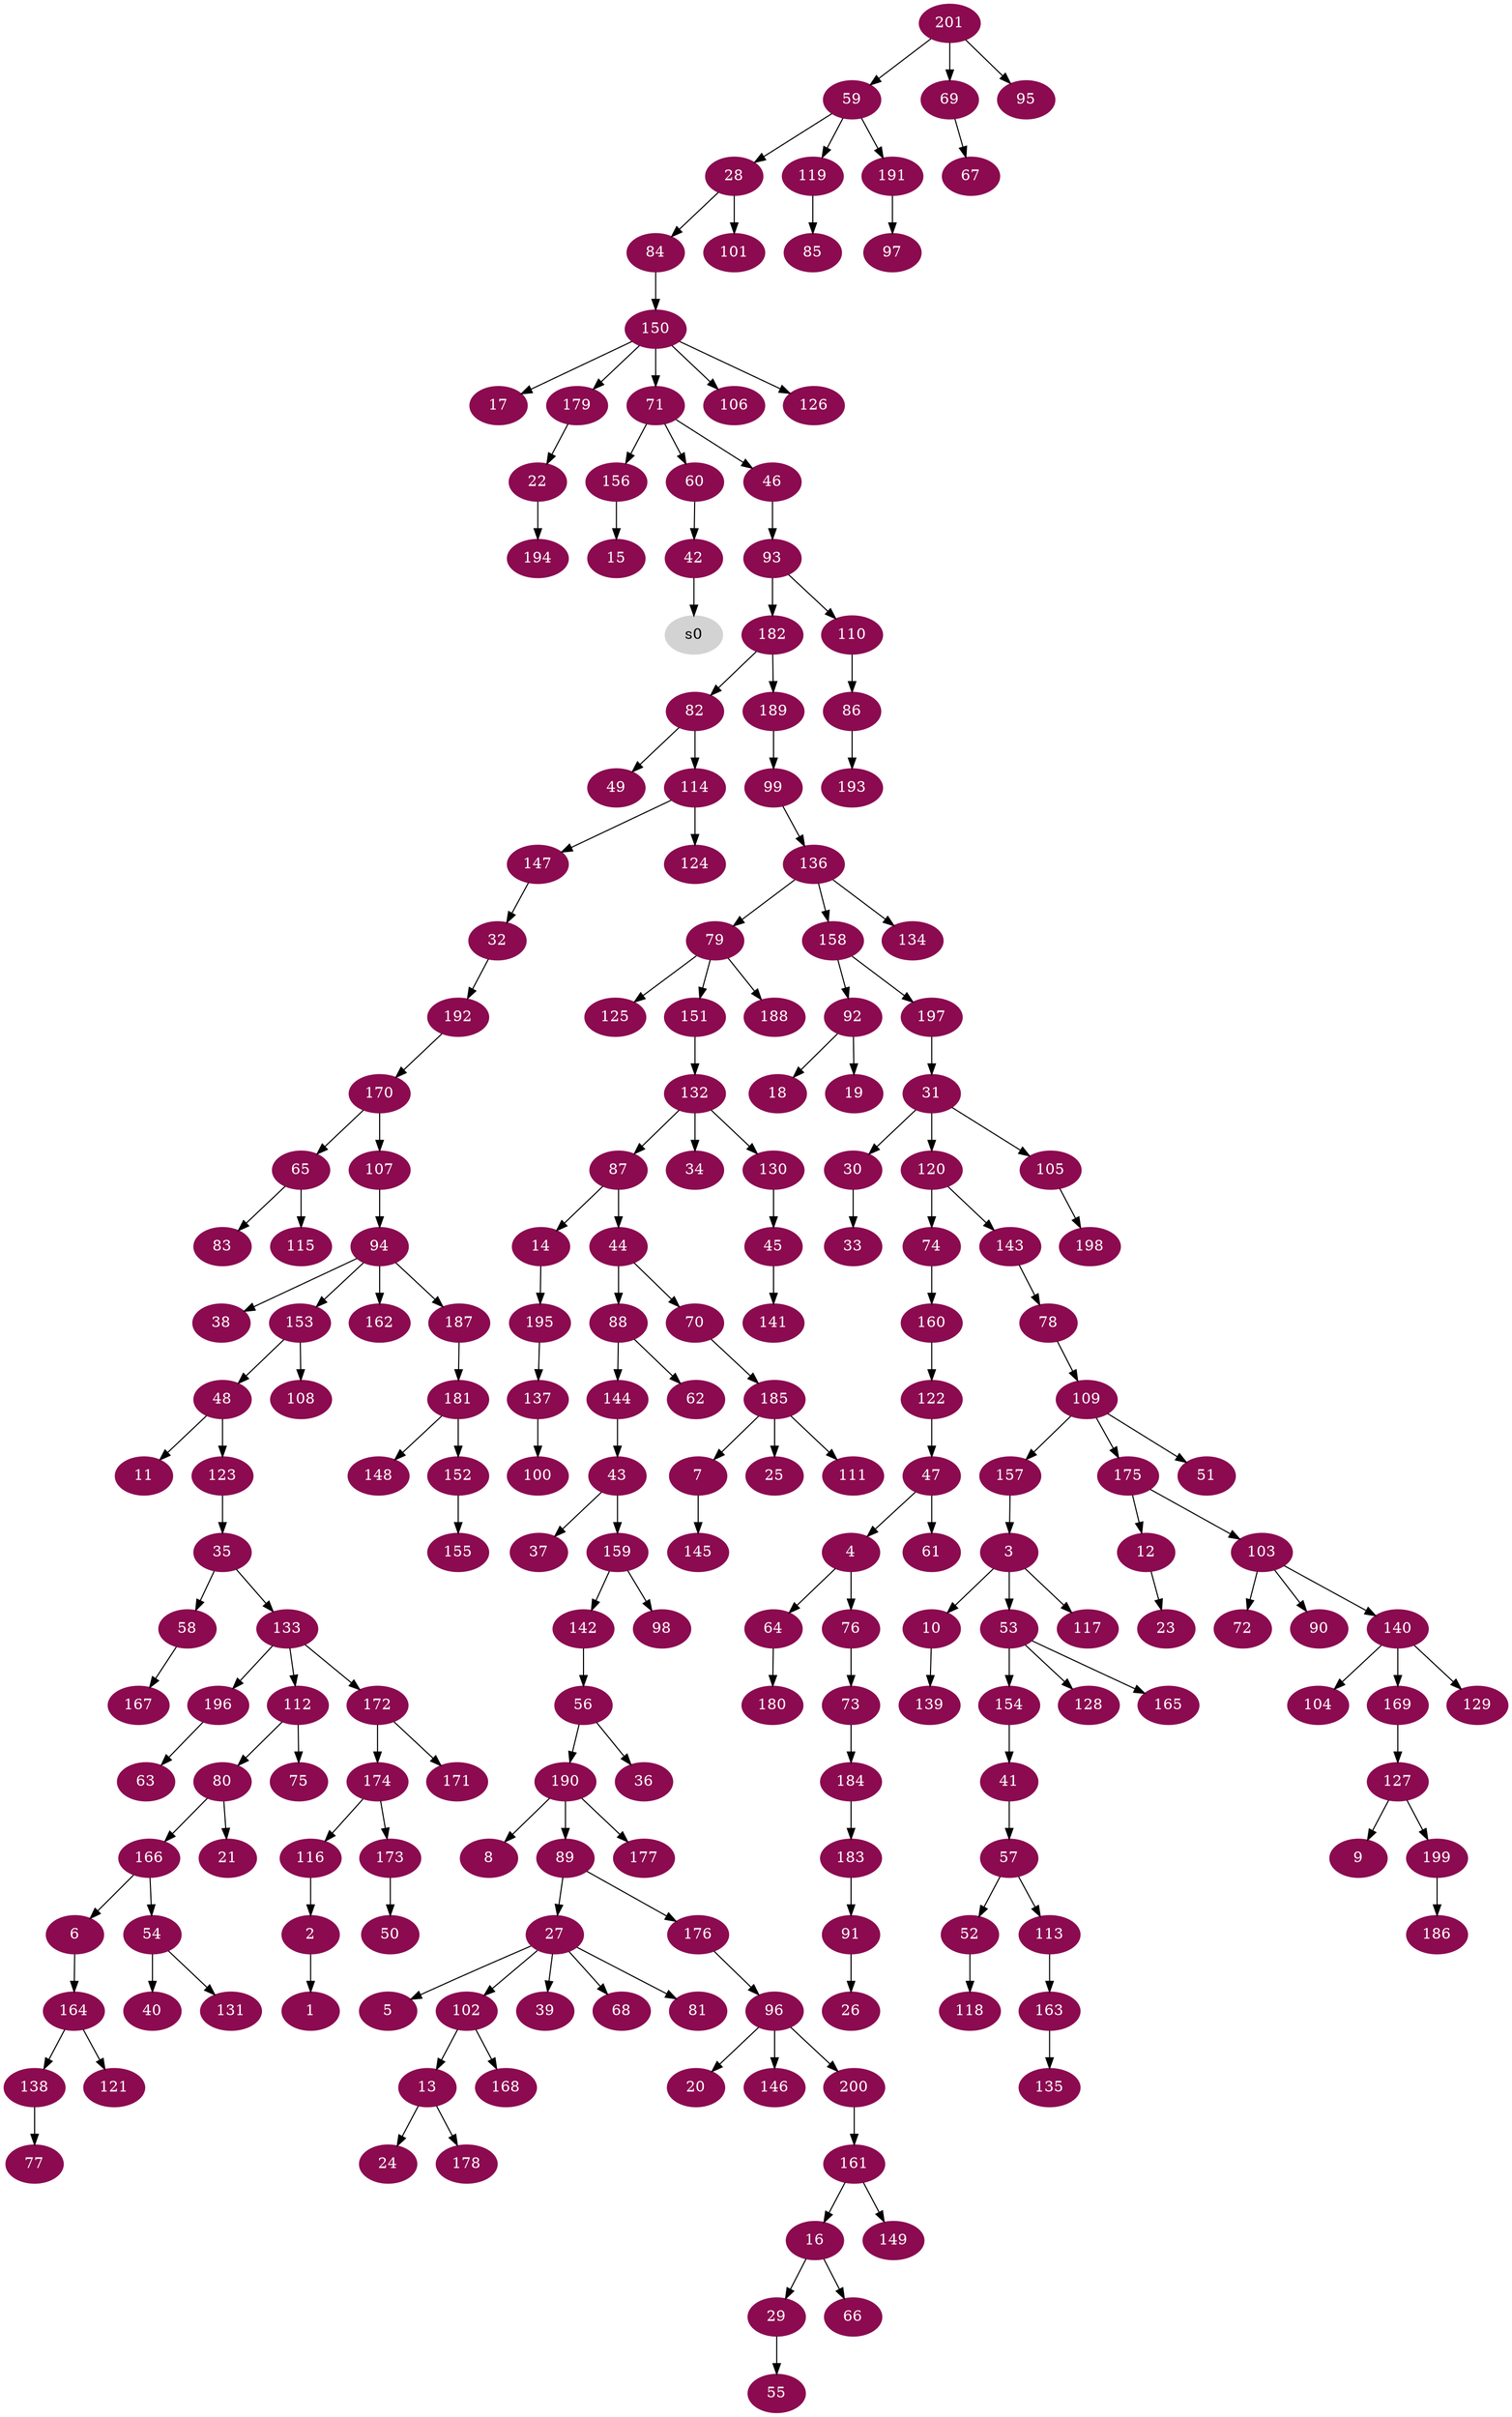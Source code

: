 digraph G {
node [color=deeppink4, style=filled, fontcolor=white];
2 -> 1;
116 -> 2;
157 -> 3;
47 -> 4;
27 -> 5;
166 -> 6;
185 -> 7;
190 -> 8;
127 -> 9;
3 -> 10;
48 -> 11;
175 -> 12;
102 -> 13;
87 -> 14;
156 -> 15;
161 -> 16;
150 -> 17;
92 -> 18;
92 -> 19;
96 -> 20;
80 -> 21;
179 -> 22;
12 -> 23;
13 -> 24;
185 -> 25;
91 -> 26;
89 -> 27;
59 -> 28;
16 -> 29;
31 -> 30;
197 -> 31;
147 -> 32;
30 -> 33;
132 -> 34;
123 -> 35;
56 -> 36;
43 -> 37;
94 -> 38;
27 -> 39;
54 -> 40;
154 -> 41;
60 -> 42;
144 -> 43;
87 -> 44;
130 -> 45;
71 -> 46;
122 -> 47;
153 -> 48;
82 -> 49;
173 -> 50;
109 -> 51;
57 -> 52;
3 -> 53;
166 -> 54;
29 -> 55;
142 -> 56;
41 -> 57;
35 -> 58;
201 -> 59;
71 -> 60;
47 -> 61;
88 -> 62;
196 -> 63;
4 -> 64;
170 -> 65;
16 -> 66;
69 -> 67;
27 -> 68;
201 -> 69;
44 -> 70;
150 -> 71;
103 -> 72;
76 -> 73;
120 -> 74;
112 -> 75;
4 -> 76;
138 -> 77;
143 -> 78;
136 -> 79;
112 -> 80;
27 -> 81;
182 -> 82;
65 -> 83;
28 -> 84;
119 -> 85;
110 -> 86;
132 -> 87;
44 -> 88;
190 -> 89;
103 -> 90;
183 -> 91;
158 -> 92;
46 -> 93;
107 -> 94;
201 -> 95;
176 -> 96;
191 -> 97;
159 -> 98;
189 -> 99;
137 -> 100;
28 -> 101;
27 -> 102;
175 -> 103;
140 -> 104;
31 -> 105;
150 -> 106;
170 -> 107;
153 -> 108;
78 -> 109;
93 -> 110;
185 -> 111;
133 -> 112;
57 -> 113;
82 -> 114;
65 -> 115;
174 -> 116;
3 -> 117;
52 -> 118;
59 -> 119;
31 -> 120;
164 -> 121;
160 -> 122;
48 -> 123;
114 -> 124;
79 -> 125;
150 -> 126;
169 -> 127;
53 -> 128;
140 -> 129;
132 -> 130;
54 -> 131;
151 -> 132;
35 -> 133;
136 -> 134;
163 -> 135;
99 -> 136;
195 -> 137;
164 -> 138;
10 -> 139;
103 -> 140;
45 -> 141;
159 -> 142;
120 -> 143;
88 -> 144;
7 -> 145;
96 -> 146;
114 -> 147;
181 -> 148;
161 -> 149;
84 -> 150;
79 -> 151;
181 -> 152;
94 -> 153;
53 -> 154;
152 -> 155;
71 -> 156;
109 -> 157;
136 -> 158;
43 -> 159;
74 -> 160;
200 -> 161;
94 -> 162;
113 -> 163;
6 -> 164;
53 -> 165;
80 -> 166;
58 -> 167;
102 -> 168;
140 -> 169;
192 -> 170;
172 -> 171;
133 -> 172;
174 -> 173;
172 -> 174;
109 -> 175;
89 -> 176;
190 -> 177;
13 -> 178;
150 -> 179;
64 -> 180;
187 -> 181;
93 -> 182;
184 -> 183;
73 -> 184;
70 -> 185;
199 -> 186;
94 -> 187;
79 -> 188;
182 -> 189;
56 -> 190;
59 -> 191;
32 -> 192;
86 -> 193;
22 -> 194;
14 -> 195;
133 -> 196;
158 -> 197;
105 -> 198;
127 -> 199;
96 -> 200;
node [color=lightgrey, style=filled, fontcolor=black];
42 -> s0;
}
